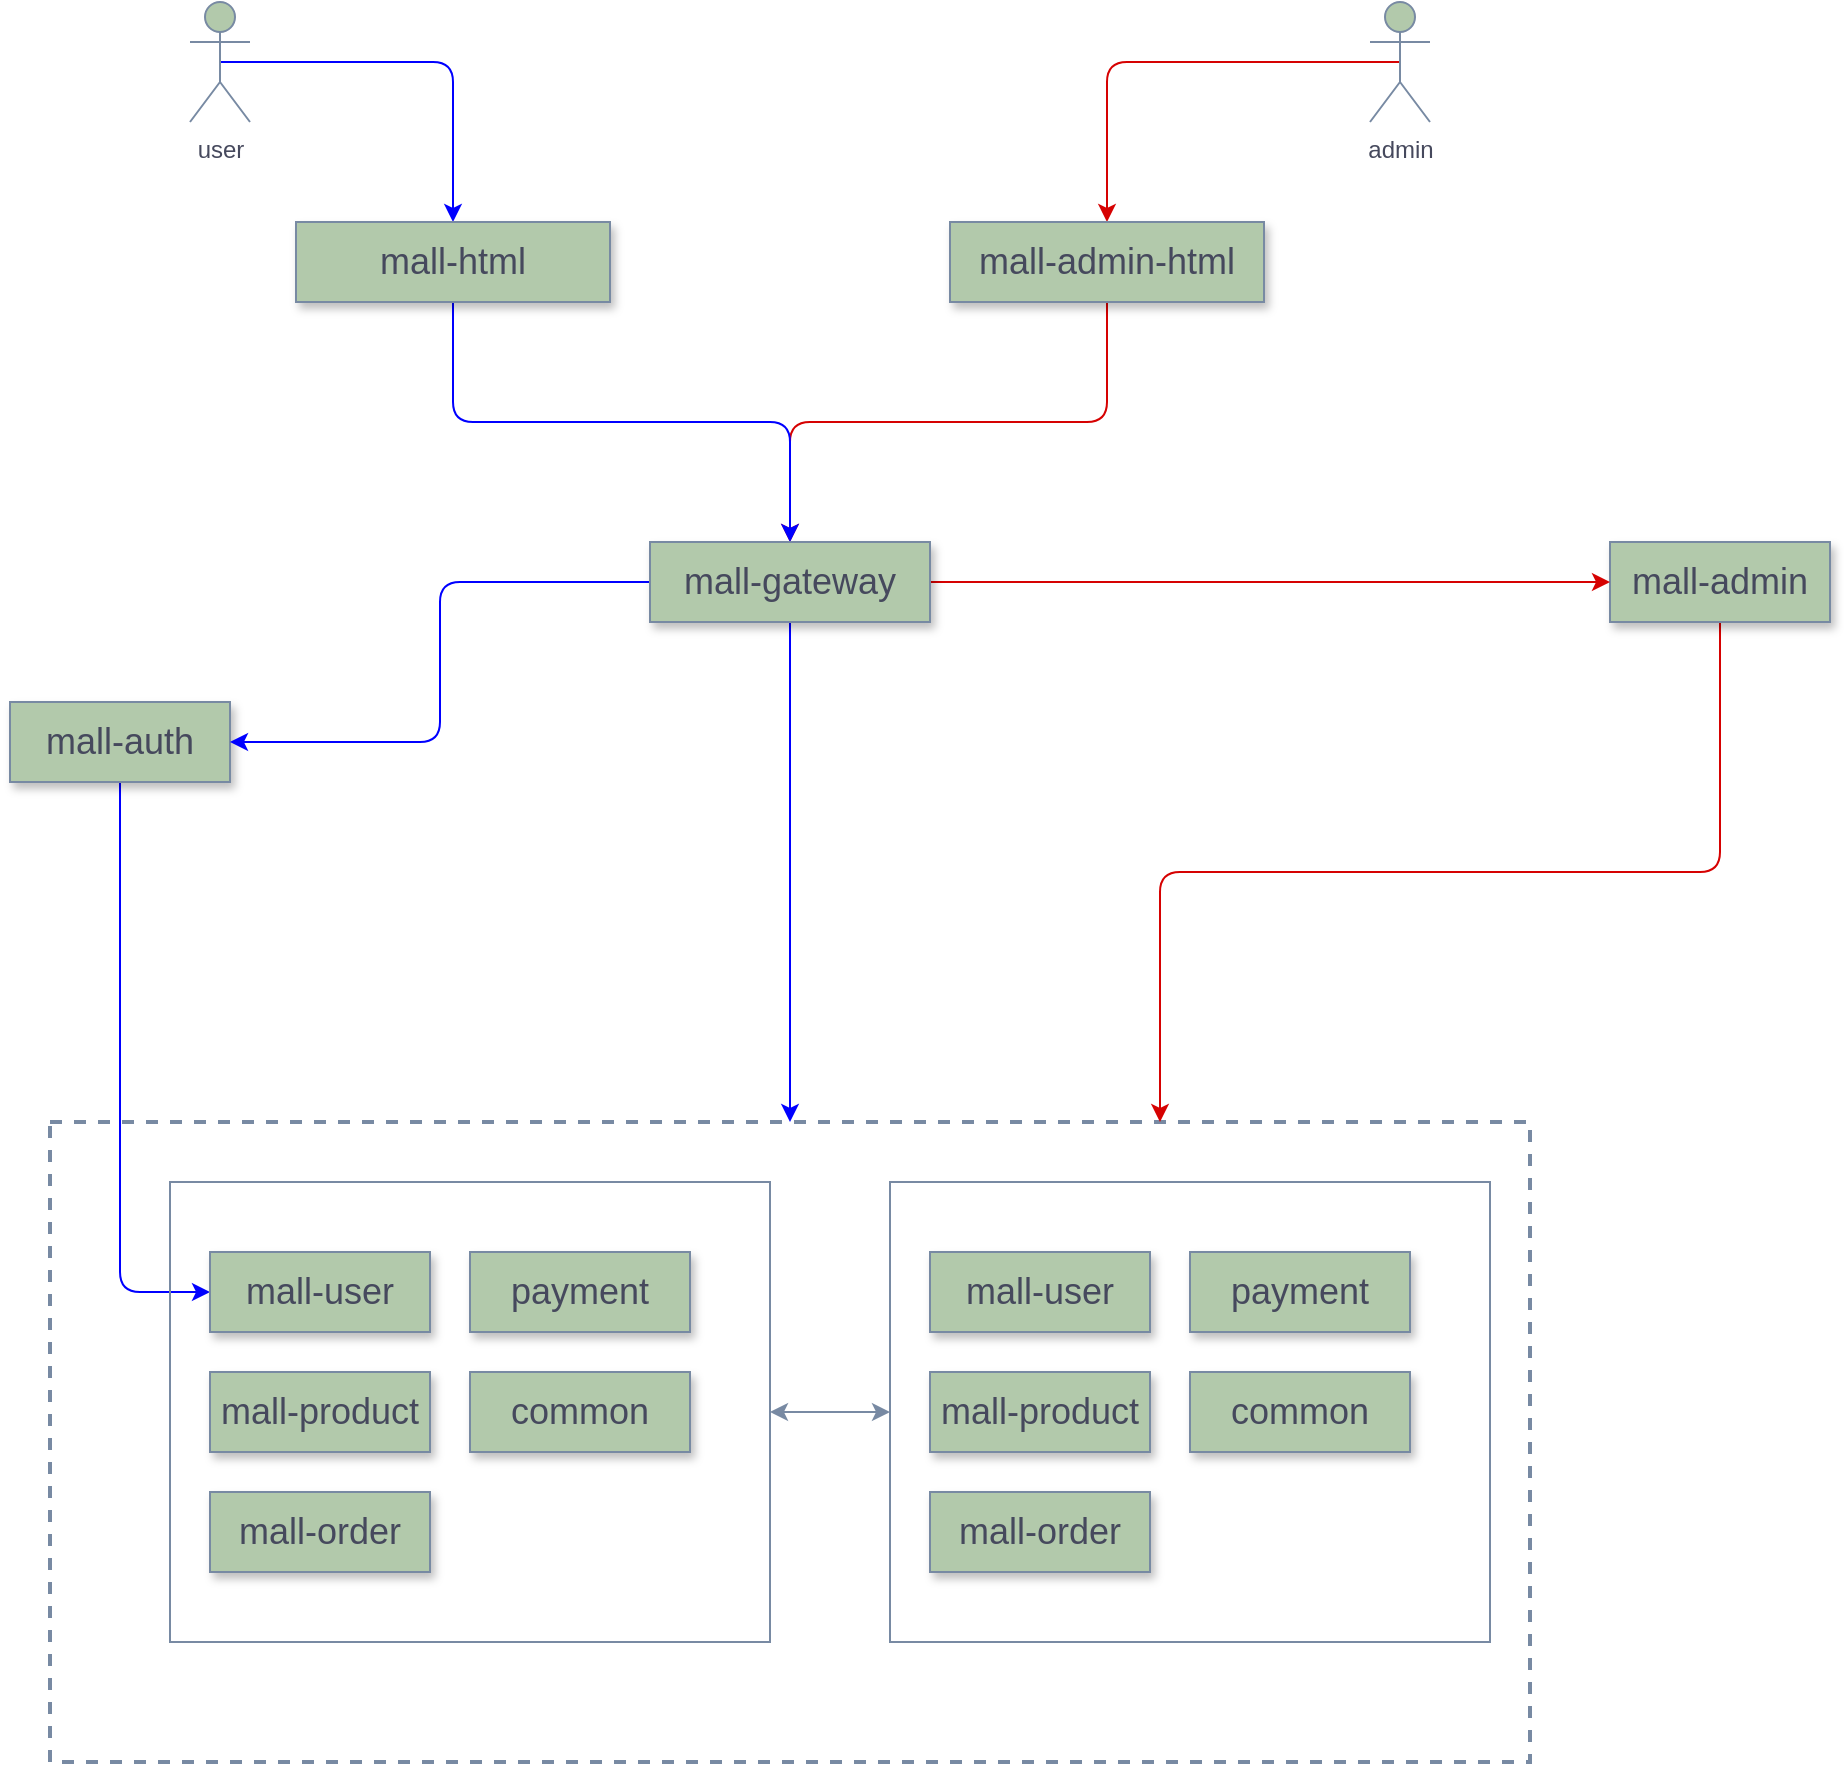 <mxfile version="13.6.9" type="github">
  <diagram id="Z--iTaKNQ5P-s0Kby9HK" name="Page-1">
    <mxGraphModel dx="1673" dy="896" grid="1" gridSize="10" guides="1" tooltips="1" connect="1" arrows="1" fold="1" page="1" pageScale="1" pageWidth="827" pageHeight="1169" math="0" shadow="0">
      <root>
        <mxCell id="0" />
        <mxCell id="1" parent="0" />
        <mxCell id="iWbueiKnUOGaXGQfD53s-53" value="" style="rounded=0;whiteSpace=wrap;html=1;dashed=1;sketch=0;strokeColor=#788AA3;fillColor=none;fontColor=#46495D;strokeWidth=2;" vertex="1" parent="1">
          <mxGeometry x="300" y="610" width="740" height="320" as="geometry" />
        </mxCell>
        <mxCell id="iWbueiKnUOGaXGQfD53s-11" style="edgeStyle=orthogonalEdgeStyle;rounded=1;sketch=0;orthogonalLoop=1;jettySize=auto;html=1;exitX=0.5;exitY=0.5;exitDx=0;exitDy=0;exitPerimeter=0;entryX=0.5;entryY=0;entryDx=0;entryDy=0;fillColor=#B2C9AB;fontColor=#46495D;strokeColor=#0000FF;" edge="1" parent="1" source="iWbueiKnUOGaXGQfD53s-1" target="iWbueiKnUOGaXGQfD53s-6">
          <mxGeometry relative="1" as="geometry" />
        </mxCell>
        <mxCell id="iWbueiKnUOGaXGQfD53s-1" value="user" style="shape=umlActor;verticalLabelPosition=bottom;verticalAlign=top;html=1;outlineConnect=0;fillColor=#B2C9AB;strokeColor=#788AA3;fontColor=#46495D;" vertex="1" parent="1">
          <mxGeometry x="370" y="50" width="30" height="60" as="geometry" />
        </mxCell>
        <mxCell id="iWbueiKnUOGaXGQfD53s-61" style="edgeStyle=orthogonalEdgeStyle;rounded=1;sketch=0;orthogonalLoop=1;jettySize=auto;html=1;exitX=0.5;exitY=0.5;exitDx=0;exitDy=0;exitPerimeter=0;entryX=0.5;entryY=0;entryDx=0;entryDy=0;startArrow=none;startFill=0;fillColor=#B2C9AB;fontColor=#46495D;strokeColor=#D60202;" edge="1" parent="1" source="iWbueiKnUOGaXGQfD53s-2" target="iWbueiKnUOGaXGQfD53s-5">
          <mxGeometry relative="1" as="geometry" />
        </mxCell>
        <mxCell id="iWbueiKnUOGaXGQfD53s-2" value="admin" style="shape=umlActor;verticalLabelPosition=bottom;verticalAlign=top;html=1;outlineConnect=0;fillColor=#B2C9AB;strokeColor=#788AA3;fontColor=#46495D;" vertex="1" parent="1">
          <mxGeometry x="960" y="50" width="30" height="60" as="geometry" />
        </mxCell>
        <mxCell id="iWbueiKnUOGaXGQfD53s-63" style="edgeStyle=orthogonalEdgeStyle;rounded=1;sketch=0;orthogonalLoop=1;jettySize=auto;html=1;exitX=0.5;exitY=1;exitDx=0;exitDy=0;entryX=0.5;entryY=0;entryDx=0;entryDy=0;startArrow=none;startFill=0;fillColor=#B2C9AB;fontColor=#46495D;strokeColor=#D60202;" edge="1" parent="1" source="iWbueiKnUOGaXGQfD53s-5" target="iWbueiKnUOGaXGQfD53s-4">
          <mxGeometry relative="1" as="geometry" />
        </mxCell>
        <mxCell id="iWbueiKnUOGaXGQfD53s-5" value="&lt;span style=&quot;font-size: 18px&quot;&gt;mall-admin-html&lt;/span&gt;" style="rounded=0;whiteSpace=wrap;html=1;shadow=1;glass=0;sketch=0;fillColor=#B2C9AB;strokeColor=#788AA3;fontColor=#46495D;" vertex="1" parent="1">
          <mxGeometry x="750" y="160" width="157" height="40" as="geometry" />
        </mxCell>
        <mxCell id="iWbueiKnUOGaXGQfD53s-62" style="edgeStyle=orthogonalEdgeStyle;rounded=1;sketch=0;orthogonalLoop=1;jettySize=auto;html=1;exitX=0.5;exitY=1;exitDx=0;exitDy=0;entryX=0.5;entryY=0;entryDx=0;entryDy=0;startArrow=none;startFill=0;strokeColor=#0000FF;fillColor=#B2C9AB;fontColor=#46495D;" edge="1" parent="1" source="iWbueiKnUOGaXGQfD53s-6" target="iWbueiKnUOGaXGQfD53s-4">
          <mxGeometry relative="1" as="geometry" />
        </mxCell>
        <mxCell id="iWbueiKnUOGaXGQfD53s-6" value="&lt;span style=&quot;font-size: 18px&quot;&gt;mall-html&lt;/span&gt;" style="rounded=0;whiteSpace=wrap;html=1;shadow=1;glass=0;sketch=0;fillColor=#B2C9AB;strokeColor=#788AA3;fontColor=#46495D;" vertex="1" parent="1">
          <mxGeometry x="423" y="160" width="157" height="40" as="geometry" />
        </mxCell>
        <mxCell id="iWbueiKnUOGaXGQfD53s-65" style="edgeStyle=orthogonalEdgeStyle;rounded=1;sketch=0;orthogonalLoop=1;jettySize=auto;html=1;exitX=0.5;exitY=1;exitDx=0;exitDy=0;entryX=0;entryY=0.5;entryDx=0;entryDy=0;startArrow=none;startFill=0;strokeColor=#0000FF;fillColor=#B2C9AB;fontColor=#46495D;" edge="1" parent="1" source="iWbueiKnUOGaXGQfD53s-12" target="iWbueiKnUOGaXGQfD53s-19">
          <mxGeometry relative="1" as="geometry" />
        </mxCell>
        <mxCell id="iWbueiKnUOGaXGQfD53s-12" value="&lt;font style=&quot;font-size: 18px&quot;&gt;mall-auth&lt;/font&gt;" style="rounded=0;whiteSpace=wrap;html=1;shadow=1;glass=0;sketch=0;fillColor=#B2C9AB;strokeColor=#788AA3;fontColor=#46495D;" vertex="1" parent="1">
          <mxGeometry x="280" y="400" width="110" height="40" as="geometry" />
        </mxCell>
        <mxCell id="iWbueiKnUOGaXGQfD53s-68" style="edgeStyle=orthogonalEdgeStyle;rounded=1;sketch=0;orthogonalLoop=1;jettySize=auto;html=1;exitX=0.5;exitY=1;exitDx=0;exitDy=0;entryX=0.75;entryY=0;entryDx=0;entryDy=0;startArrow=none;startFill=0;fillColor=#B2C9AB;fontColor=#46495D;strokeColor=#D60202;" edge="1" parent="1" source="iWbueiKnUOGaXGQfD53s-18" target="iWbueiKnUOGaXGQfD53s-53">
          <mxGeometry relative="1" as="geometry" />
        </mxCell>
        <mxCell id="iWbueiKnUOGaXGQfD53s-18" value="&lt;span style=&quot;font-size: 18px&quot;&gt;mall-admin&lt;/span&gt;" style="rounded=0;whiteSpace=wrap;html=1;shadow=1;glass=0;sketch=0;fillColor=#B2C9AB;strokeColor=#788AA3;fontColor=#46495D;" vertex="1" parent="1">
          <mxGeometry x="1080" y="320" width="110" height="40" as="geometry" />
        </mxCell>
        <mxCell id="iWbueiKnUOGaXGQfD53s-49" value="" style="group" vertex="1" connectable="0" parent="1">
          <mxGeometry x="720" y="640" width="300" height="230" as="geometry" />
        </mxCell>
        <mxCell id="iWbueiKnUOGaXGQfD53s-43" value="" style="rounded=0;whiteSpace=wrap;html=1;sketch=0;strokeColor=#788AA3;fontColor=#46495D;fillColor=none;" vertex="1" parent="iWbueiKnUOGaXGQfD53s-49">
          <mxGeometry width="300" height="230" as="geometry" />
        </mxCell>
        <mxCell id="iWbueiKnUOGaXGQfD53s-44" value="&lt;span style=&quot;font-size: 18px&quot;&gt;mall-user&lt;/span&gt;" style="rounded=0;whiteSpace=wrap;html=1;shadow=1;glass=0;sketch=0;fillColor=#B2C9AB;strokeColor=#788AA3;fontColor=#46495D;" vertex="1" parent="iWbueiKnUOGaXGQfD53s-49">
          <mxGeometry x="20" y="35" width="110" height="40" as="geometry" />
        </mxCell>
        <mxCell id="iWbueiKnUOGaXGQfD53s-45" value="&lt;span style=&quot;font-size: 18px&quot;&gt;mall-order&lt;/span&gt;" style="rounded=0;whiteSpace=wrap;html=1;shadow=1;glass=0;sketch=0;fillColor=#B2C9AB;strokeColor=#788AA3;fontColor=#46495D;" vertex="1" parent="iWbueiKnUOGaXGQfD53s-49">
          <mxGeometry x="20" y="155" width="110" height="40" as="geometry" />
        </mxCell>
        <mxCell id="iWbueiKnUOGaXGQfD53s-46" value="&lt;span style=&quot;font-size: 18px&quot;&gt;mall-product&lt;/span&gt;" style="rounded=0;whiteSpace=wrap;html=1;shadow=1;glass=0;sketch=0;fillColor=#B2C9AB;strokeColor=#788AA3;fontColor=#46495D;" vertex="1" parent="iWbueiKnUOGaXGQfD53s-49">
          <mxGeometry x="20" y="95" width="110" height="40" as="geometry" />
        </mxCell>
        <mxCell id="iWbueiKnUOGaXGQfD53s-47" value="&lt;span style=&quot;font-size: 18px&quot;&gt;common&lt;/span&gt;" style="rounded=0;whiteSpace=wrap;html=1;shadow=1;glass=0;sketch=0;fillColor=#B2C9AB;strokeColor=#788AA3;fontColor=#46495D;" vertex="1" parent="iWbueiKnUOGaXGQfD53s-49">
          <mxGeometry x="150" y="95" width="110" height="40" as="geometry" />
        </mxCell>
        <mxCell id="iWbueiKnUOGaXGQfD53s-48" value="&lt;span style=&quot;font-size: 18px&quot;&gt;payment&lt;/span&gt;" style="rounded=0;whiteSpace=wrap;html=1;shadow=1;glass=0;sketch=0;fillColor=#B2C9AB;strokeColor=#788AA3;fontColor=#46495D;" vertex="1" parent="iWbueiKnUOGaXGQfD53s-49">
          <mxGeometry x="150" y="35" width="110" height="40" as="geometry" />
        </mxCell>
        <mxCell id="iWbueiKnUOGaXGQfD53s-50" value="" style="group" vertex="1" connectable="0" parent="1">
          <mxGeometry x="360" y="640" width="300" height="230" as="geometry" />
        </mxCell>
        <mxCell id="iWbueiKnUOGaXGQfD53s-24" value="" style="rounded=0;whiteSpace=wrap;html=1;sketch=0;strokeColor=#788AA3;fontColor=#46495D;fillColor=none;" vertex="1" parent="iWbueiKnUOGaXGQfD53s-50">
          <mxGeometry width="300" height="230" as="geometry" />
        </mxCell>
        <mxCell id="iWbueiKnUOGaXGQfD53s-19" value="&lt;span style=&quot;font-size: 18px&quot;&gt;mall-user&lt;/span&gt;" style="rounded=0;whiteSpace=wrap;html=1;shadow=1;glass=0;sketch=0;fillColor=#B2C9AB;strokeColor=#788AA3;fontColor=#46495D;" vertex="1" parent="iWbueiKnUOGaXGQfD53s-50">
          <mxGeometry x="20" y="35" width="110" height="40" as="geometry" />
        </mxCell>
        <mxCell id="iWbueiKnUOGaXGQfD53s-20" value="&lt;span style=&quot;font-size: 18px&quot;&gt;mall-order&lt;/span&gt;" style="rounded=0;whiteSpace=wrap;html=1;shadow=1;glass=0;sketch=0;fillColor=#B2C9AB;strokeColor=#788AA3;fontColor=#46495D;" vertex="1" parent="iWbueiKnUOGaXGQfD53s-50">
          <mxGeometry x="20" y="155" width="110" height="40" as="geometry" />
        </mxCell>
        <mxCell id="iWbueiKnUOGaXGQfD53s-21" value="&lt;span style=&quot;font-size: 18px&quot;&gt;mall-product&lt;/span&gt;" style="rounded=0;whiteSpace=wrap;html=1;shadow=1;glass=0;sketch=0;fillColor=#B2C9AB;strokeColor=#788AA3;fontColor=#46495D;" vertex="1" parent="iWbueiKnUOGaXGQfD53s-50">
          <mxGeometry x="20" y="95" width="110" height="40" as="geometry" />
        </mxCell>
        <mxCell id="iWbueiKnUOGaXGQfD53s-22" value="&lt;span style=&quot;font-size: 18px&quot;&gt;common&lt;/span&gt;" style="rounded=0;whiteSpace=wrap;html=1;shadow=1;glass=0;sketch=0;fillColor=#B2C9AB;strokeColor=#788AA3;fontColor=#46495D;" vertex="1" parent="iWbueiKnUOGaXGQfD53s-50">
          <mxGeometry x="150" y="95" width="110" height="40" as="geometry" />
        </mxCell>
        <mxCell id="iWbueiKnUOGaXGQfD53s-23" value="&lt;span style=&quot;font-size: 18px&quot;&gt;payment&lt;/span&gt;" style="rounded=0;whiteSpace=wrap;html=1;shadow=1;glass=0;sketch=0;fillColor=#B2C9AB;strokeColor=#788AA3;fontColor=#46495D;" vertex="1" parent="iWbueiKnUOGaXGQfD53s-50">
          <mxGeometry x="150" y="35" width="110" height="40" as="geometry" />
        </mxCell>
        <mxCell id="iWbueiKnUOGaXGQfD53s-51" style="edgeStyle=orthogonalEdgeStyle;rounded=1;sketch=0;orthogonalLoop=1;jettySize=auto;html=1;exitX=1;exitY=0.5;exitDx=0;exitDy=0;entryX=0;entryY=0.5;entryDx=0;entryDy=0;startArrow=classic;startFill=1;strokeColor=#788AA3;fillColor=#B2C9AB;fontColor=#46495D;" edge="1" parent="1" source="iWbueiKnUOGaXGQfD53s-24" target="iWbueiKnUOGaXGQfD53s-43">
          <mxGeometry relative="1" as="geometry" />
        </mxCell>
        <mxCell id="iWbueiKnUOGaXGQfD53s-64" style="edgeStyle=orthogonalEdgeStyle;rounded=1;sketch=0;orthogonalLoop=1;jettySize=auto;html=1;exitX=0;exitY=0.5;exitDx=0;exitDy=0;entryX=1;entryY=0.5;entryDx=0;entryDy=0;startArrow=none;startFill=0;strokeColor=#0000FF;fillColor=#B2C9AB;fontColor=#46495D;" edge="1" parent="1" source="iWbueiKnUOGaXGQfD53s-4" target="iWbueiKnUOGaXGQfD53s-12">
          <mxGeometry relative="1" as="geometry" />
        </mxCell>
        <mxCell id="iWbueiKnUOGaXGQfD53s-66" style="edgeStyle=orthogonalEdgeStyle;rounded=1;sketch=0;orthogonalLoop=1;jettySize=auto;html=1;exitX=0.5;exitY=1;exitDx=0;exitDy=0;entryX=0.5;entryY=0;entryDx=0;entryDy=0;startArrow=none;startFill=0;strokeColor=#0000FF;fillColor=#B2C9AB;fontColor=#46495D;" edge="1" parent="1" source="iWbueiKnUOGaXGQfD53s-4" target="iWbueiKnUOGaXGQfD53s-53">
          <mxGeometry relative="1" as="geometry" />
        </mxCell>
        <mxCell id="iWbueiKnUOGaXGQfD53s-67" style="edgeStyle=orthogonalEdgeStyle;rounded=1;sketch=0;orthogonalLoop=1;jettySize=auto;html=1;exitX=1;exitY=0.5;exitDx=0;exitDy=0;entryX=0;entryY=0.5;entryDx=0;entryDy=0;startArrow=none;startFill=0;fillColor=#B2C9AB;fontColor=#46495D;strokeColor=#D60202;" edge="1" parent="1" source="iWbueiKnUOGaXGQfD53s-4" target="iWbueiKnUOGaXGQfD53s-18">
          <mxGeometry relative="1" as="geometry" />
        </mxCell>
        <mxCell id="iWbueiKnUOGaXGQfD53s-4" value="&lt;font style=&quot;font-size: 18px&quot;&gt;mall-gateway&lt;/font&gt;" style="rounded=0;whiteSpace=wrap;html=1;shadow=1;glass=0;sketch=0;fillColor=#B2C9AB;strokeColor=#788AA3;fontColor=#46495D;" vertex="1" parent="1">
          <mxGeometry x="600" y="320" width="140" height="40" as="geometry" />
        </mxCell>
      </root>
    </mxGraphModel>
  </diagram>
</mxfile>

